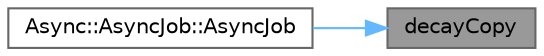 digraph "decayCopy"
{
 // LATEX_PDF_SIZE
  bgcolor="transparent";
  edge [fontname=Helvetica,fontsize=10,labelfontname=Helvetica,labelfontsize=10];
  node [fontname=Helvetica,fontsize=10,shape=box,height=0.2,width=0.4];
  rankdir="RL";
  Node1 [id="Node000001",label="decayCopy",height=0.2,width=0.4,color="gray40", fillcolor="grey60", style="filled", fontcolor="black",tooltip=" "];
  Node1 -> Node2 [id="edge1_Node000001_Node000002",dir="back",color="steelblue1",style="solid",tooltip=" "];
  Node2 [id="Node000002",label="Async::AsyncJob::AsyncJob",height=0.2,width=0.4,color="grey40", fillcolor="white", style="filled",URL="$class_async_1_1_async_job.html#a0feb732f9d7be3eb32e974c64bd4e41e",tooltip="构造函数。"];
}
